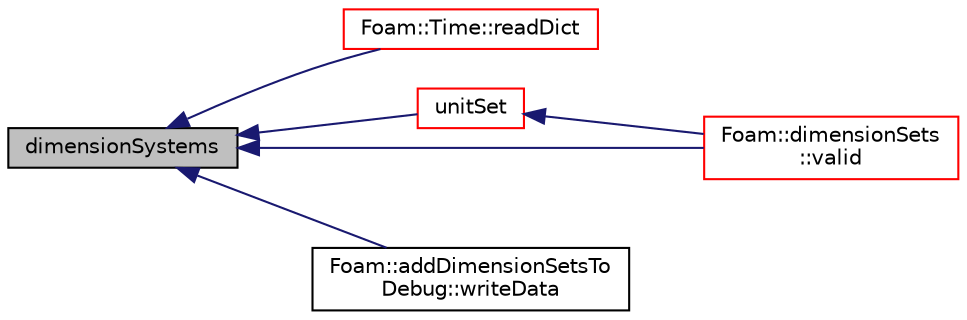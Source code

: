 digraph "dimensionSystems"
{
  bgcolor="transparent";
  edge [fontname="Helvetica",fontsize="10",labelfontname="Helvetica",labelfontsize="10"];
  node [fontname="Helvetica",fontsize="10",shape=record];
  rankdir="LR";
  Node1 [label="dimensionSystems",height=0.2,width=0.4,color="black", fillcolor="grey75", style="filled", fontcolor="black"];
  Node1 -> Node2 [dir="back",color="midnightblue",fontsize="10",style="solid",fontname="Helvetica"];
  Node2 [label="Foam::Time::readDict",height=0.2,width=0.4,color="red",URL="$a02683.html#a09f8bbb748b599cf713fa2e07ec7e0b4",tooltip="Read the control dictionary and set the write controls etc. "];
  Node1 -> Node3 [dir="back",color="midnightblue",fontsize="10",style="solid",fontname="Helvetica"];
  Node3 [label="unitSet",height=0.2,width=0.4,color="red",URL="$a10974.html#a86ae6ae2ab61e05a912b83008116a04e",tooltip="Set of all dimensions. "];
  Node3 -> Node4 [dir="back",color="midnightblue",fontsize="10",style="solid",fontname="Helvetica"];
  Node4 [label="Foam::dimensionSets\l::valid",height=0.2,width=0.4,color="red",URL="$a00541.html#a8d985300b138b6c5556ab17ed4df3b38",tooltip="Is there a valid inverse of the selected unit. "];
  Node1 -> Node4 [dir="back",color="midnightblue",fontsize="10",style="solid",fontname="Helvetica"];
  Node1 -> Node5 [dir="back",color="midnightblue",fontsize="10",style="solid",fontname="Helvetica"];
  Node5 [label="Foam::addDimensionSetsTo\lDebug::writeData",height=0.2,width=0.4,color="black",URL="$a00022.html#a7965f93a3a7a90ce11833c837ef867c8",tooltip="Write. "];
}
